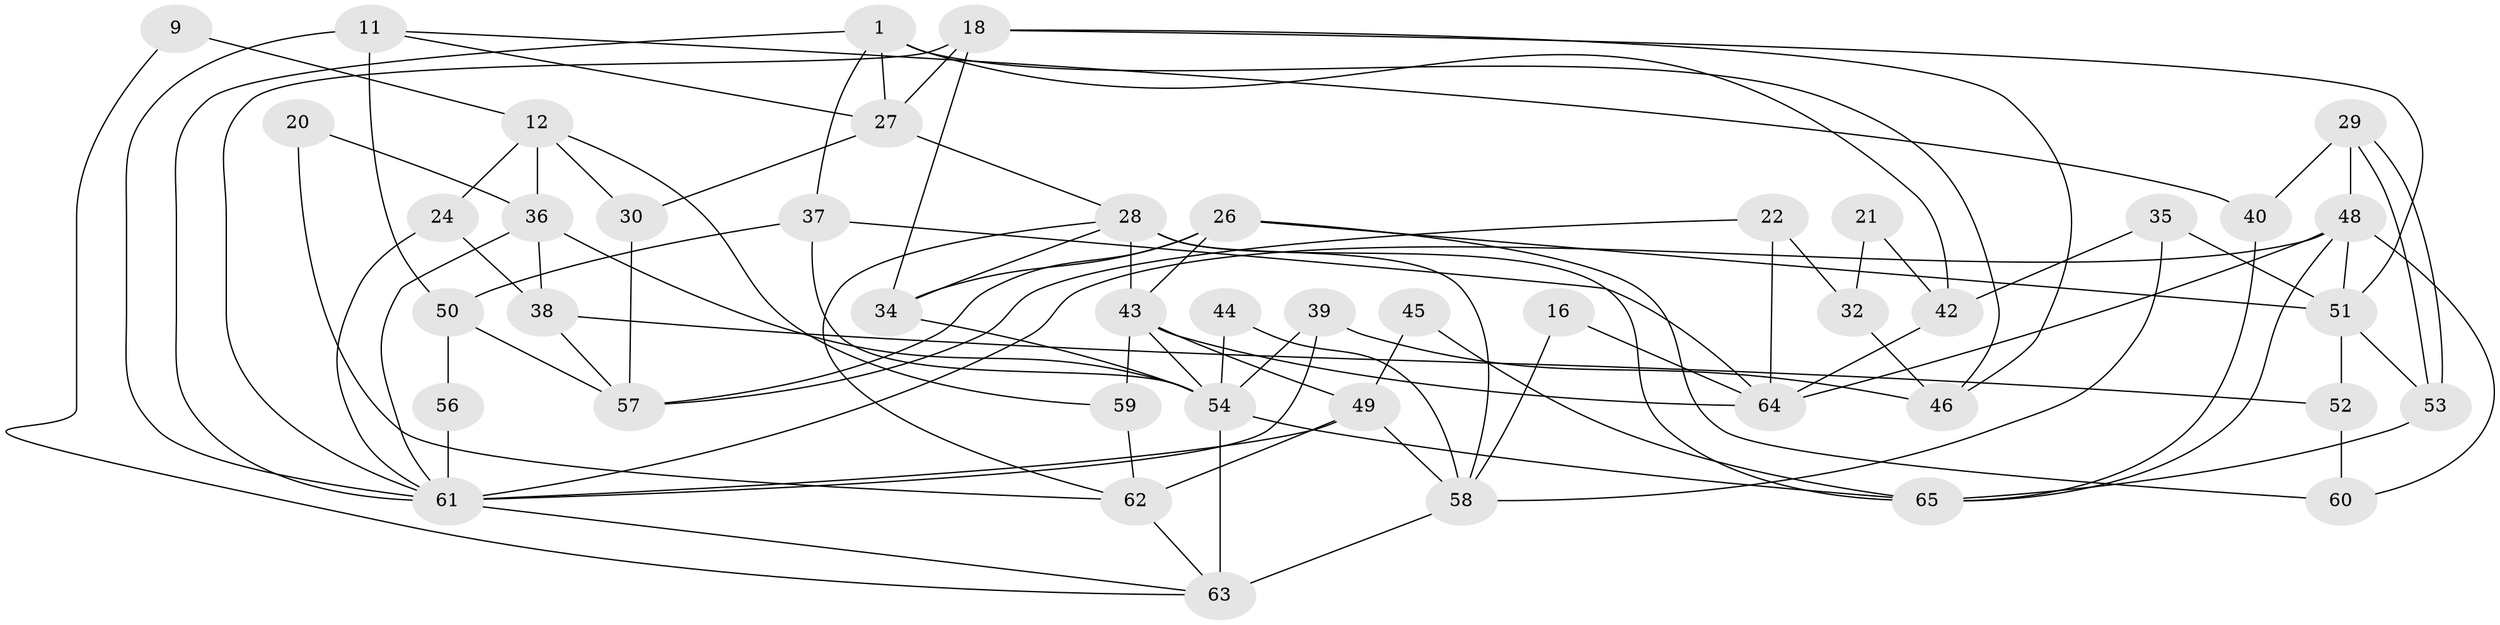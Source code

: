 // original degree distribution, {5: 0.16923076923076924, 3: 0.27692307692307694, 4: 0.23076923076923078, 2: 0.15384615384615385, 6: 0.1076923076923077, 7: 0.046153846153846156, 8: 0.015384615384615385}
// Generated by graph-tools (version 1.1) at 2025/54/03/04/25 21:54:56]
// undirected, 45 vertices, 95 edges
graph export_dot {
graph [start="1"]
  node [color=gray90,style=filled];
  1;
  9;
  11;
  12;
  16;
  18 [super="+15"];
  20;
  21;
  22;
  24;
  26;
  27;
  28;
  29;
  30;
  32;
  34 [super="+14"];
  35;
  36 [super="+5"];
  37 [super="+17"];
  38;
  39;
  40;
  42;
  43 [super="+7"];
  44;
  45;
  46;
  48 [super="+3+47"];
  49 [super="+13"];
  50 [super="+2"];
  51 [super="+23"];
  52 [super="+8"];
  53;
  54 [super="+6+33"];
  56;
  57 [super="+25"];
  58 [super="+10"];
  59;
  60;
  61 [super="+19"];
  62;
  63 [super="+41"];
  64 [super="+55"];
  65;
  1 -- 37;
  1 -- 27;
  1 -- 42;
  1 -- 46;
  1 -- 61;
  9 -- 12;
  9 -- 63;
  11 -- 50 [weight=2];
  11 -- 61;
  11 -- 27;
  11 -- 40;
  12 -- 36 [weight=2];
  12 -- 59;
  12 -- 24;
  12 -- 30;
  16 -- 64;
  16 -- 58;
  18 -- 51;
  18 -- 46;
  18 -- 27;
  18 -- 34;
  18 -- 61;
  20 -- 62;
  20 -- 36;
  21 -- 42;
  21 -- 32;
  22 -- 57;
  22 -- 32;
  22 -- 64;
  24 -- 61;
  24 -- 38;
  26 -- 34;
  26 -- 43;
  26 -- 51 [weight=2];
  26 -- 57 [weight=2];
  26 -- 60;
  27 -- 28;
  27 -- 30;
  28 -- 65;
  28 -- 34;
  28 -- 43 [weight=2];
  28 -- 58 [weight=2];
  28 -- 62;
  29 -- 48;
  29 -- 53;
  29 -- 53;
  29 -- 40;
  30 -- 57;
  32 -- 46;
  34 -- 54;
  35 -- 42;
  35 -- 51;
  35 -- 58;
  36 -- 38;
  36 -- 54;
  36 -- 61;
  37 -- 64 [weight=2];
  37 -- 50;
  37 -- 54 [weight=2];
  38 -- 57;
  38 -- 52;
  39 -- 61;
  39 -- 54;
  39 -- 46;
  40 -- 65;
  42 -- 64;
  43 -- 49;
  43 -- 54;
  43 -- 59;
  43 -- 64;
  44 -- 58;
  44 -- 54;
  45 -- 65;
  45 -- 49;
  48 -- 65;
  48 -- 60;
  48 -- 61 [weight=2];
  48 -- 64 [weight=2];
  48 -- 51;
  49 -- 62 [weight=2];
  49 -- 61;
  49 -- 58;
  50 -- 57;
  50 -- 56;
  51 -- 52;
  51 -- 53;
  52 -- 60;
  53 -- 65;
  54 -- 65;
  54 -- 63 [weight=2];
  56 -- 61;
  58 -- 63 [weight=2];
  59 -- 62;
  61 -- 63;
  62 -- 63;
}
